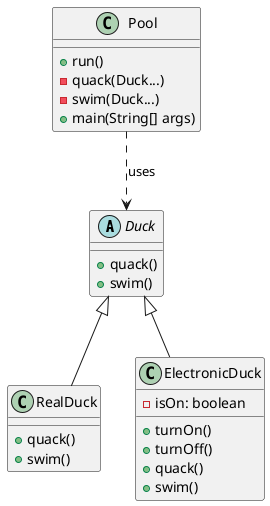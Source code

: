 @startuml
class Duck {
    +quack()
    +swim()
}

abstract class Duck

class RealDuck {
    +quack()
    +swim()
}

class ElectronicDuck {
    -isOn: boolean
    +turnOn()
    +turnOff()
    +quack()
    +swim()
}

class Pool {
    +run()
    -quack(Duck...)
    -swim(Duck...)
    +main(String[] args)
}

Duck <|-- RealDuck
Duck <|-- ElectronicDuck

Pool ..> Duck : uses
@enduml

